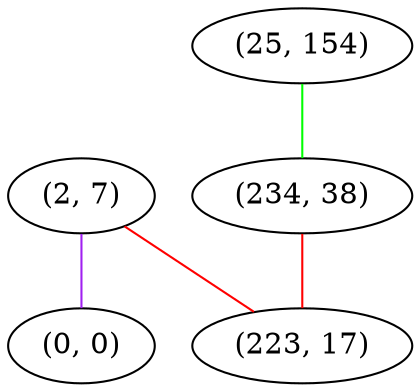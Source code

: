 graph "" {
"(2, 7)";
"(25, 154)";
"(234, 38)";
"(0, 0)";
"(223, 17)";
"(2, 7)" -- "(0, 0)"  [color=purple, key=0, weight=4];
"(2, 7)" -- "(223, 17)"  [color=red, key=0, weight=1];
"(25, 154)" -- "(234, 38)"  [color=green, key=0, weight=2];
"(234, 38)" -- "(223, 17)"  [color=red, key=0, weight=1];
}
